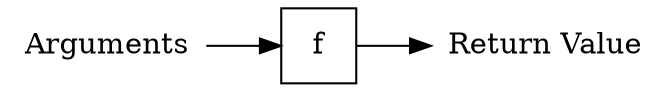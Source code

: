 digraph {
  rankdir = "LR"

  arg[label = "Arguments", shape = "plaintext"]
  ret[label = "Return Value", shape = "plaintext"]
  f[shape = "square"]

  arg -> f
  f -> ret
}
